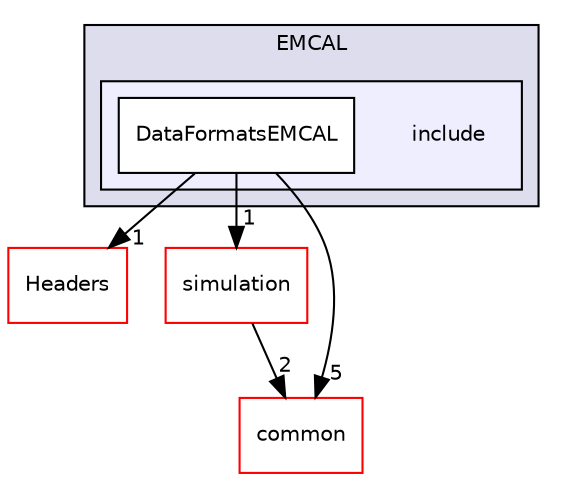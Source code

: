 digraph "/home/travis/build/AliceO2Group/AliceO2/DataFormats/Detectors/EMCAL/include" {
  bgcolor=transparent;
  compound=true
  node [ fontsize="10", fontname="Helvetica"];
  edge [ labelfontsize="10", labelfontname="Helvetica"];
  subgraph clusterdir_ed32e563080284594a91de8f304ad307 {
    graph [ bgcolor="#ddddee", pencolor="black", label="EMCAL" fontname="Helvetica", fontsize="10", URL="dir_ed32e563080284594a91de8f304ad307.html"]
  subgraph clusterdir_3e9d4b8f9a8320be9d9c70c9c7d173dc {
    graph [ bgcolor="#eeeeff", pencolor="black", label="" URL="dir_3e9d4b8f9a8320be9d9c70c9c7d173dc.html"];
    dir_3e9d4b8f9a8320be9d9c70c9c7d173dc [shape=plaintext label="include"];
    dir_8ecbfbd075202c50427a6ea442acbca2 [shape=box label="DataFormatsEMCAL" color="black" fillcolor="white" style="filled" URL="dir_8ecbfbd075202c50427a6ea442acbca2.html"];
  }
  }
  dir_183e7c4434404fe9096e1bd8673e1fcf [shape=box label="Headers" color="red" URL="dir_183e7c4434404fe9096e1bd8673e1fcf.html"];
  dir_047746f9f311f49446db9474b7431d0d [shape=box label="simulation" color="red" URL="dir_047746f9f311f49446db9474b7431d0d.html"];
  dir_7924ba4398ae4560cd37376e44666c6d [shape=box label="common" color="red" URL="dir_7924ba4398ae4560cd37376e44666c6d.html"];
  dir_047746f9f311f49446db9474b7431d0d->dir_7924ba4398ae4560cd37376e44666c6d [headlabel="2", labeldistance=1.5 headhref="dir_000237_000069.html"];
  dir_8ecbfbd075202c50427a6ea442acbca2->dir_183e7c4434404fe9096e1bd8673e1fcf [headlabel="1", labeldistance=1.5 headhref="dir_000089_000072.html"];
  dir_8ecbfbd075202c50427a6ea442acbca2->dir_047746f9f311f49446db9474b7431d0d [headlabel="1", labeldistance=1.5 headhref="dir_000089_000237.html"];
  dir_8ecbfbd075202c50427a6ea442acbca2->dir_7924ba4398ae4560cd37376e44666c6d [headlabel="5", labeldistance=1.5 headhref="dir_000089_000069.html"];
}
